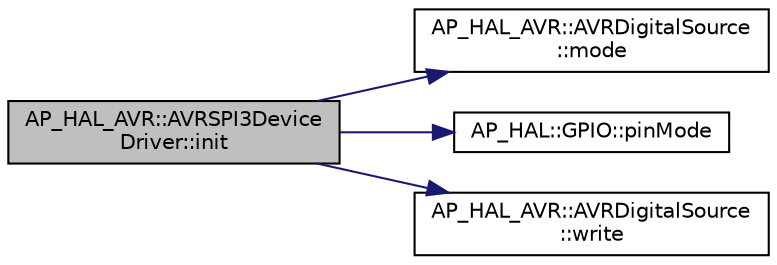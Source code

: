 digraph "AP_HAL_AVR::AVRSPI3DeviceDriver::init"
{
 // INTERACTIVE_SVG=YES
  edge [fontname="Helvetica",fontsize="10",labelfontname="Helvetica",labelfontsize="10"];
  node [fontname="Helvetica",fontsize="10",shape=record];
  rankdir="LR";
  Node1 [label="AP_HAL_AVR::AVRSPI3Device\lDriver::init",height=0.2,width=0.4,color="black", fillcolor="grey75", style="filled" fontcolor="black"];
  Node1 -> Node2 [color="midnightblue",fontsize="10",style="solid",fontname="Helvetica"];
  Node2 [label="AP_HAL_AVR::AVRDigitalSource\l::mode",height=0.2,width=0.4,color="black", fillcolor="white", style="filled",URL="$classAP__HAL__AVR_1_1AVRDigitalSource.html#ad516134dcd958df7476e9b1a9928cf70"];
  Node1 -> Node3 [color="midnightblue",fontsize="10",style="solid",fontname="Helvetica"];
  Node3 [label="AP_HAL::GPIO::pinMode",height=0.2,width=0.4,color="black", fillcolor="white", style="filled",URL="$classAP__HAL_1_1GPIO.html#a3dfc60214bd1aa4936d51ca72c045b95"];
  Node1 -> Node4 [color="midnightblue",fontsize="10",style="solid",fontname="Helvetica"];
  Node4 [label="AP_HAL_AVR::AVRDigitalSource\l::write",height=0.2,width=0.4,color="black", fillcolor="white", style="filled",URL="$classAP__HAL__AVR_1_1AVRDigitalSource.html#aa065a455fc3c86c97d8479373e88eadd"];
}
